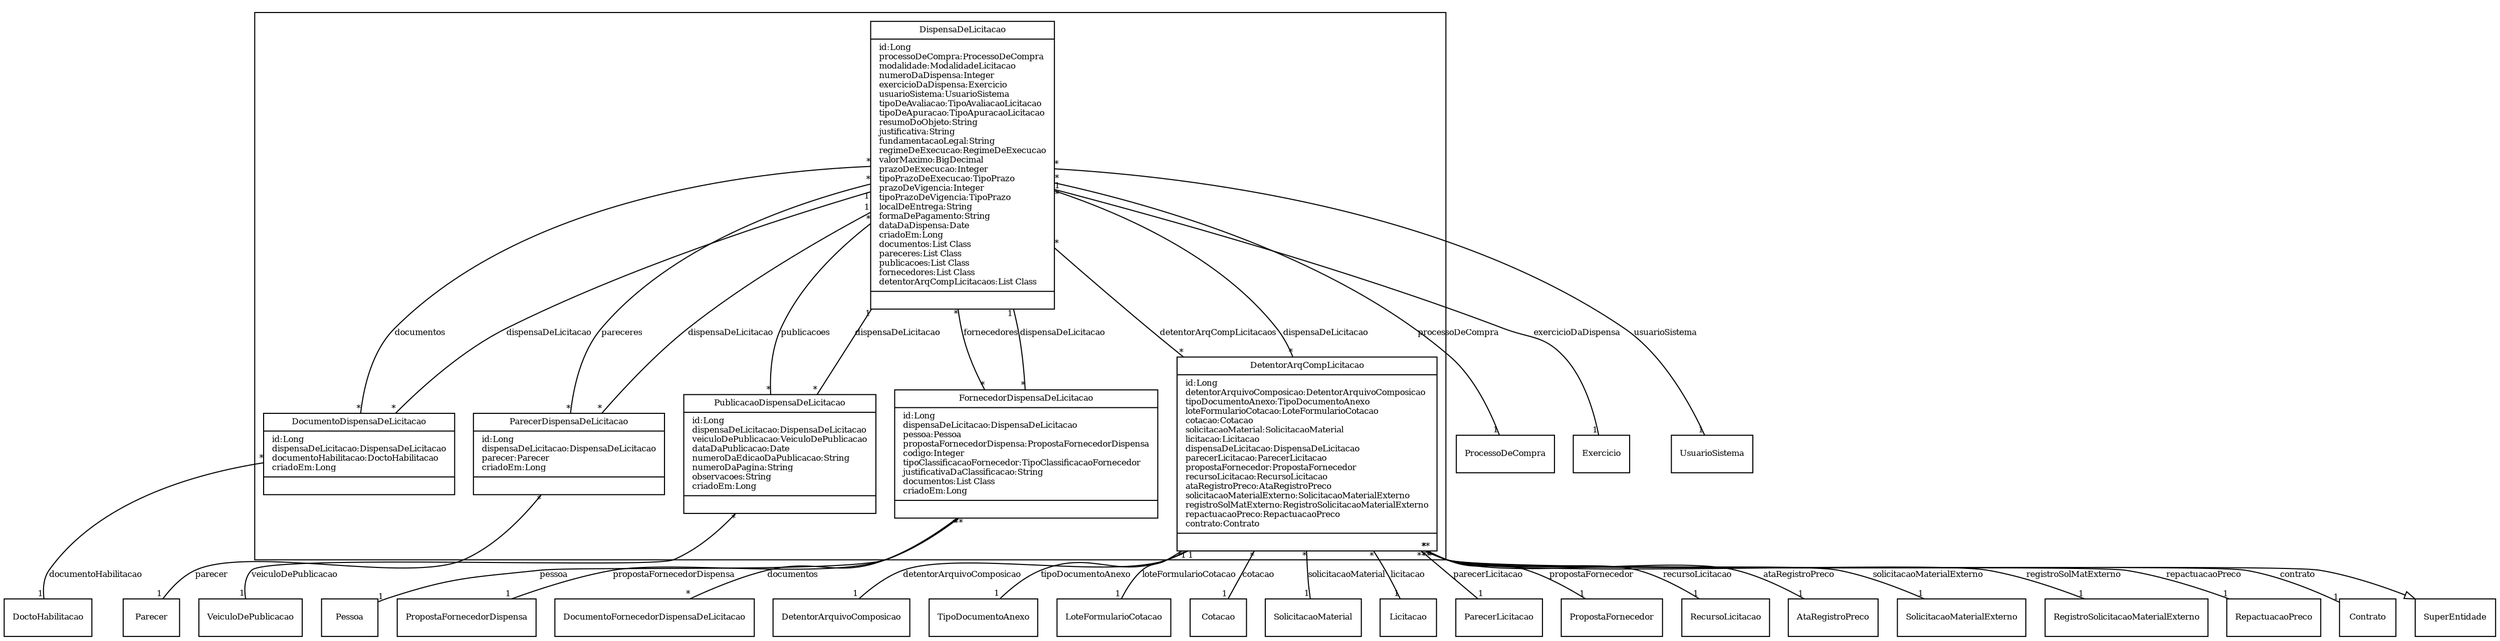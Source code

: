 digraph G{
fontname = "Times-Roman"
fontsize = 8

node [
        fontname = "Times-Roman"
        fontsize = 8
        shape = "record"
]

edge [
        fontname = "Times-Roman"
        fontsize = 8
]

subgraph clusterDISPENSAINEXIGIBILIDADE
{
DispensaDeLicitacao [label = "{DispensaDeLicitacao|id:Long\lprocessoDeCompra:ProcessoDeCompra\lmodalidade:ModalidadeLicitacao\lnumeroDaDispensa:Integer\lexercicioDaDispensa:Exercicio\lusuarioSistema:UsuarioSistema\ltipoDeAvaliacao:TipoAvaliacaoLicitacao\ltipoDeApuracao:TipoApuracaoLicitacao\lresumoDoObjeto:String\ljustificativa:String\lfundamentacaoLegal:String\lregimeDeExecucao:RegimeDeExecucao\lvalorMaximo:BigDecimal\lprazoDeExecucao:Integer\ltipoPrazoDeExecucao:TipoPrazo\lprazoDeVigencia:Integer\ltipoPrazoDeVigencia:TipoPrazo\llocalDeEntrega:String\lformaDePagamento:String\ldataDaDispensa:Date\lcriadoEm:Long\ldocumentos:List Class\lpareceres:List Class\lpublicacoes:List Class\lfornecedores:List Class\ldetentorArqCompLicitacaos:List Class\l|\l}"]
DocumentoDispensaDeLicitacao [label = "{DocumentoDispensaDeLicitacao|id:Long\ldispensaDeLicitacao:DispensaDeLicitacao\ldocumentoHabilitacao:DoctoHabilitacao\lcriadoEm:Long\l|\l}"]
ParecerDispensaDeLicitacao [label = "{ParecerDispensaDeLicitacao|id:Long\ldispensaDeLicitacao:DispensaDeLicitacao\lparecer:Parecer\lcriadoEm:Long\l|\l}"]
PublicacaoDispensaDeLicitacao [label = "{PublicacaoDispensaDeLicitacao|id:Long\ldispensaDeLicitacao:DispensaDeLicitacao\lveiculoDePublicacao:VeiculoDePublicacao\ldataDaPublicacao:Date\lnumeroDaEdicaoDaPublicacao:String\lnumeroDaPagina:String\lobservacoes:String\lcriadoEm:Long\l|\l}"]
FornecedorDispensaDeLicitacao [label = "{FornecedorDispensaDeLicitacao|id:Long\ldispensaDeLicitacao:DispensaDeLicitacao\lpessoa:Pessoa\lpropostaFornecedorDispensa:PropostaFornecedorDispensa\lcodigo:Integer\ltipoClassificacaoFornecedor:TipoClassificacaoFornecedor\ljustificativaDaClassificacao:String\ldocumentos:List Class\lcriadoEm:Long\l|\l}"]
DetentorArqCompLicitacao [label = "{DetentorArqCompLicitacao|id:Long\ldetentorArquivoComposicao:DetentorArquivoComposicao\ltipoDocumentoAnexo:TipoDocumentoAnexo\lloteFormularioCotacao:LoteFormularioCotacao\lcotacao:Cotacao\lsolicitacaoMaterial:SolicitacaoMaterial\llicitacao:Licitacao\ldispensaDeLicitacao:DispensaDeLicitacao\lparecerLicitacao:ParecerLicitacao\lpropostaFornecedor:PropostaFornecedor\lrecursoLicitacao:RecursoLicitacao\lataRegistroPreco:AtaRegistroPreco\lsolicitacaoMaterialExterno:SolicitacaoMaterialExterno\lregistroSolMatExterno:RegistroSolicitacaoMaterialExterno\lrepactuacaoPreco:RepactuacaoPreco\lcontrato:Contrato\l|\l}"]
}
edge [arrowhead = "none" headlabel = "1" taillabel = "*"] DispensaDeLicitacao -> ProcessoDeCompra [label = "processoDeCompra"]
edge [arrowhead = "none" headlabel = "1" taillabel = "*"] DispensaDeLicitacao -> Exercicio [label = "exercicioDaDispensa"]
edge [arrowhead = "none" headlabel = "1" taillabel = "*"] DispensaDeLicitacao -> UsuarioSistema [label = "usuarioSistema"]
edge [arrowhead = "none" headlabel = "*" taillabel = "*"] DispensaDeLicitacao -> DocumentoDispensaDeLicitacao [label = "documentos"]
edge [arrowhead = "none" headlabel = "*" taillabel = "*"] DispensaDeLicitacao -> ParecerDispensaDeLicitacao [label = "pareceres"]
edge [arrowhead = "none" headlabel = "*" taillabel = "*"] DispensaDeLicitacao -> PublicacaoDispensaDeLicitacao [label = "publicacoes"]
edge [arrowhead = "none" headlabel = "*" taillabel = "*"] DispensaDeLicitacao -> FornecedorDispensaDeLicitacao [label = "fornecedores"]
edge [arrowhead = "none" headlabel = "*" taillabel = "*"] DispensaDeLicitacao -> DetentorArqCompLicitacao [label = "detentorArqCompLicitacaos"]
edge [arrowhead = "none" headlabel = "1" taillabel = "*"] DocumentoDispensaDeLicitacao -> DispensaDeLicitacao [label = "dispensaDeLicitacao"]
edge [arrowhead = "none" headlabel = "1" taillabel = "*"] DocumentoDispensaDeLicitacao -> DoctoHabilitacao [label = "documentoHabilitacao"]
edge [arrowhead = "none" headlabel = "1" taillabel = "*"] ParecerDispensaDeLicitacao -> DispensaDeLicitacao [label = "dispensaDeLicitacao"]
edge [arrowhead = "none" headlabel = "1" taillabel = "*"] ParecerDispensaDeLicitacao -> Parecer [label = "parecer"]
edge [arrowhead = "none" headlabel = "1" taillabel = "*"] PublicacaoDispensaDeLicitacao -> DispensaDeLicitacao [label = "dispensaDeLicitacao"]
edge [arrowhead = "none" headlabel = "1" taillabel = "*"] PublicacaoDispensaDeLicitacao -> VeiculoDePublicacao [label = "veiculoDePublicacao"]
edge [arrowhead = "none" headlabel = "1" taillabel = "*"] FornecedorDispensaDeLicitacao -> DispensaDeLicitacao [label = "dispensaDeLicitacao"]
edge [arrowhead = "none" headlabel = "1" taillabel = "*"] FornecedorDispensaDeLicitacao -> Pessoa [label = "pessoa"]
edge [arrowhead = "none" headlabel = "1" taillabel = "*"] FornecedorDispensaDeLicitacao -> PropostaFornecedorDispensa [label = "propostaFornecedorDispensa"]
edge [arrowhead = "none" headlabel = "*" taillabel = "*"] FornecedorDispensaDeLicitacao -> DocumentoFornecedorDispensaDeLicitacao [label = "documentos"]
edge [arrowhead = "none" headlabel = "1" taillabel = "1"] DetentorArqCompLicitacao -> DetentorArquivoComposicao [label = "detentorArquivoComposicao"]
edge [arrowhead = "none" headlabel = "1" taillabel = "1"] DetentorArqCompLicitacao -> TipoDocumentoAnexo [label = "tipoDocumentoAnexo"]
edge [arrowhead = "none" headlabel = "1" taillabel = "*"] DetentorArqCompLicitacao -> LoteFormularioCotacao [label = "loteFormularioCotacao"]
edge [arrowhead = "none" headlabel = "1" taillabel = "*"] DetentorArqCompLicitacao -> Cotacao [label = "cotacao"]
edge [arrowhead = "none" headlabel = "1" taillabel = "*"] DetentorArqCompLicitacao -> SolicitacaoMaterial [label = "solicitacaoMaterial"]
edge [arrowhead = "none" headlabel = "1" taillabel = "*"] DetentorArqCompLicitacao -> Licitacao [label = "licitacao"]
edge [arrowhead = "none" headlabel = "1" taillabel = "*"] DetentorArqCompLicitacao -> DispensaDeLicitacao [label = "dispensaDeLicitacao"]
edge [arrowhead = "none" headlabel = "1" taillabel = "*"] DetentorArqCompLicitacao -> ParecerLicitacao [label = "parecerLicitacao"]
edge [arrowhead = "none" headlabel = "1" taillabel = "*"] DetentorArqCompLicitacao -> PropostaFornecedor [label = "propostaFornecedor"]
edge [arrowhead = "none" headlabel = "1" taillabel = "*"] DetentorArqCompLicitacao -> RecursoLicitacao [label = "recursoLicitacao"]
edge [arrowhead = "none" headlabel = "1" taillabel = "*"] DetentorArqCompLicitacao -> AtaRegistroPreco [label = "ataRegistroPreco"]
edge [arrowhead = "none" headlabel = "1" taillabel = "*"] DetentorArqCompLicitacao -> SolicitacaoMaterialExterno [label = "solicitacaoMaterialExterno"]
edge [arrowhead = "none" headlabel = "1" taillabel = "*"] DetentorArqCompLicitacao -> RegistroSolicitacaoMaterialExterno [label = "registroSolMatExterno"]
edge [arrowhead = "none" headlabel = "1" taillabel = "*"] DetentorArqCompLicitacao -> RepactuacaoPreco [label = "repactuacaoPreco"]
edge [arrowhead = "none" headlabel = "1" taillabel = "*"] DetentorArqCompLicitacao -> Contrato [label = "contrato"]
edge [ arrowhead = "empty" headlabel = "" taillabel = ""] DetentorArqCompLicitacao -> SuperEntidade
}
